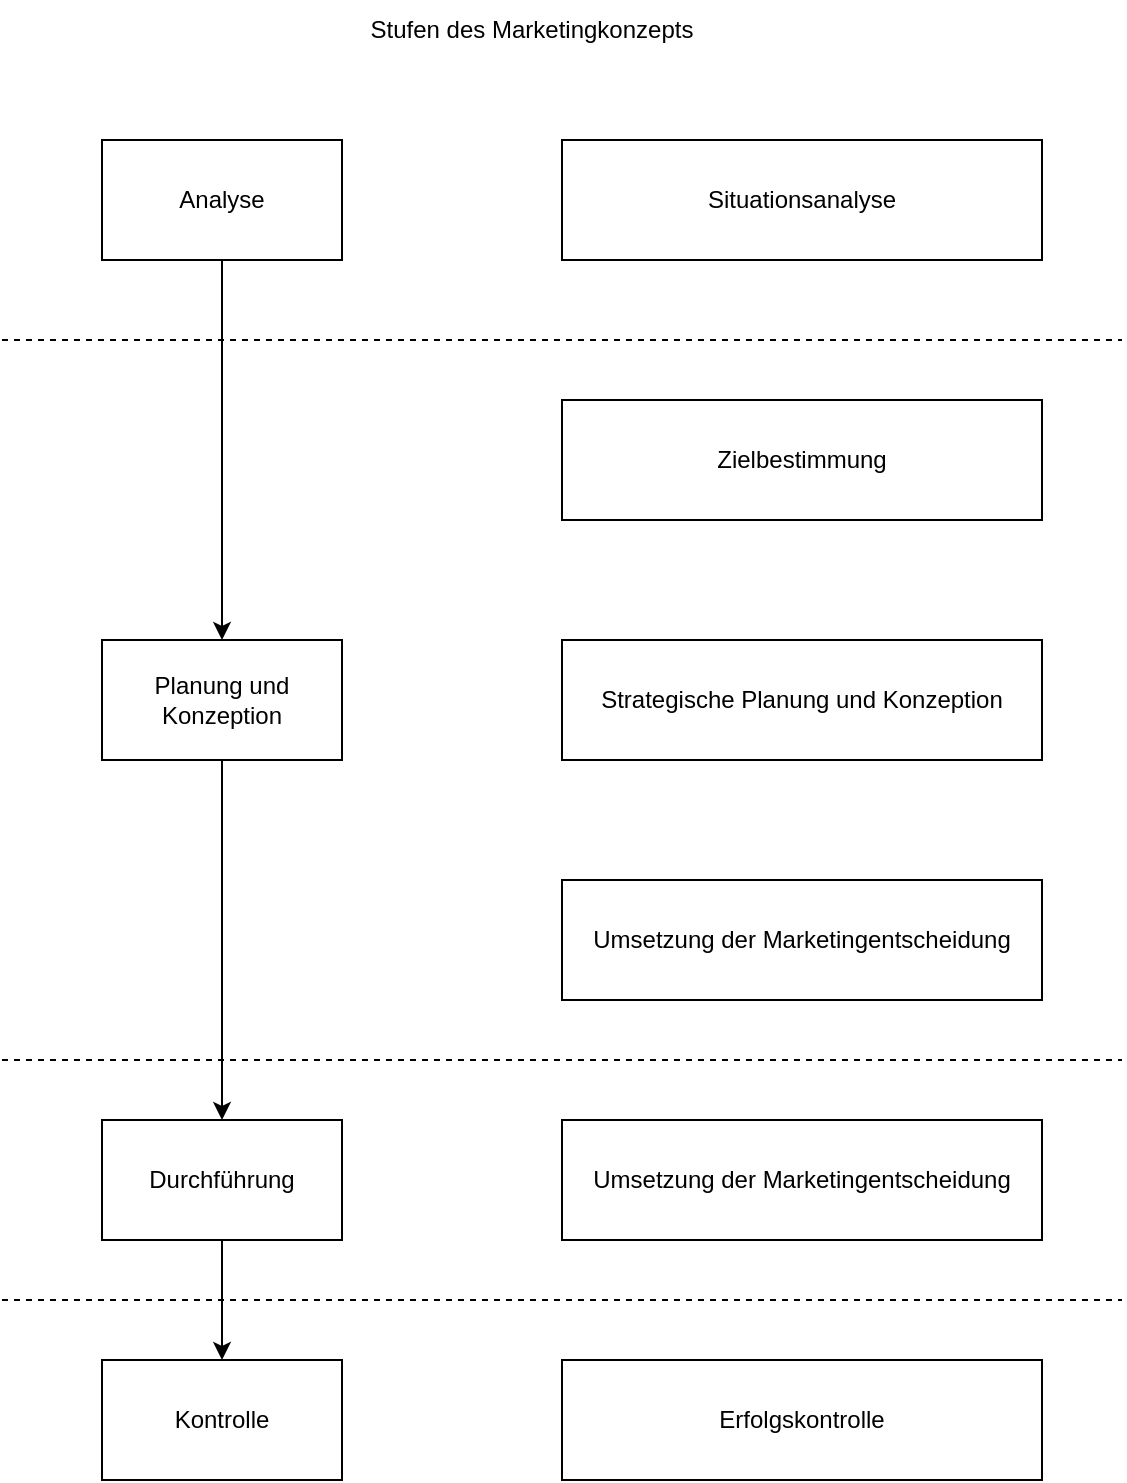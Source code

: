 <mxfile>
    <diagram id="QSDL158uiXbwdRWAU3n-" name="Seite-1">
        <mxGraphModel dx="485" dy="2162" grid="1" gridSize="10" guides="1" tooltips="1" connect="1" arrows="1" fold="1" page="1" pageScale="1" pageWidth="827" pageHeight="1169" math="0" shadow="0">
            <root>
                <mxCell id="0"/>
                <mxCell id="1" parent="0"/>
                <mxCell id="49" style="edgeStyle=none;html=1;entryX=0.5;entryY=0;entryDx=0;entryDy=0;" edge="1" parent="1" source="35" target="36">
                    <mxGeometry relative="1" as="geometry"/>
                </mxCell>
                <mxCell id="35" value="Analyse" style="rounded=0;whiteSpace=wrap;html=1;" vertex="1" parent="1">
                    <mxGeometry x="90" y="-60" width="120" height="60" as="geometry"/>
                </mxCell>
                <mxCell id="43" style="edgeStyle=none;html=1;entryX=0.5;entryY=0;entryDx=0;entryDy=0;" edge="1" parent="1" source="36" target="37">
                    <mxGeometry relative="1" as="geometry"/>
                </mxCell>
                <mxCell id="36" value="Planung und Konzeption" style="rounded=0;whiteSpace=wrap;html=1;" vertex="1" parent="1">
                    <mxGeometry x="90" y="190" width="120" height="60" as="geometry"/>
                </mxCell>
                <mxCell id="44" style="edgeStyle=none;html=1;entryX=0.5;entryY=0;entryDx=0;entryDy=0;" edge="1" parent="1" source="37" target="38">
                    <mxGeometry relative="1" as="geometry"/>
                </mxCell>
                <mxCell id="37" value="Durchführung" style="rounded=0;whiteSpace=wrap;html=1;" vertex="1" parent="1">
                    <mxGeometry x="90" y="430" width="120" height="60" as="geometry"/>
                </mxCell>
                <mxCell id="38" value="Kontrolle" style="rounded=0;whiteSpace=wrap;html=1;" vertex="1" parent="1">
                    <mxGeometry x="90" y="550" width="120" height="60" as="geometry"/>
                </mxCell>
                <mxCell id="39" value="" style="endArrow=none;dashed=1;html=1;" edge="1" parent="1">
                    <mxGeometry width="50" height="50" relative="1" as="geometry">
                        <mxPoint x="40" y="520" as="sourcePoint"/>
                        <mxPoint x="600" y="520" as="targetPoint"/>
                    </mxGeometry>
                </mxCell>
                <mxCell id="40" value="" style="endArrow=none;dashed=1;html=1;" edge="1" parent="1">
                    <mxGeometry width="50" height="50" relative="1" as="geometry">
                        <mxPoint x="40" y="400" as="sourcePoint"/>
                        <mxPoint x="600" y="400" as="targetPoint"/>
                    </mxGeometry>
                </mxCell>
                <mxCell id="41" value="Erfolgskontrolle" style="rounded=0;whiteSpace=wrap;html=1;" vertex="1" parent="1">
                    <mxGeometry x="320" y="550" width="240" height="60" as="geometry"/>
                </mxCell>
                <mxCell id="42" value="Umsetzung der Marketingentscheidung" style="rounded=0;whiteSpace=wrap;html=1;" vertex="1" parent="1">
                    <mxGeometry x="320" y="430" width="240" height="60" as="geometry"/>
                </mxCell>
                <mxCell id="45" value="Umsetzung der Marketingentscheidung" style="rounded=0;whiteSpace=wrap;html=1;" vertex="1" parent="1">
                    <mxGeometry x="320" y="310" width="240" height="60" as="geometry"/>
                </mxCell>
                <mxCell id="46" value="Strategische Planung und Konzeption" style="rounded=0;whiteSpace=wrap;html=1;" vertex="1" parent="1">
                    <mxGeometry x="320" y="190" width="240" height="60" as="geometry"/>
                </mxCell>
                <mxCell id="47" value="Zielbestimmung" style="rounded=0;whiteSpace=wrap;html=1;" vertex="1" parent="1">
                    <mxGeometry x="320" y="70" width="240" height="60" as="geometry"/>
                </mxCell>
                <mxCell id="48" value="" style="endArrow=none;dashed=1;html=1;" edge="1" parent="1">
                    <mxGeometry width="50" height="50" relative="1" as="geometry">
                        <mxPoint x="40" y="40" as="sourcePoint"/>
                        <mxPoint x="600" y="40" as="targetPoint"/>
                    </mxGeometry>
                </mxCell>
                <mxCell id="50" value="Situationsanalyse" style="rounded=0;whiteSpace=wrap;html=1;" vertex="1" parent="1">
                    <mxGeometry x="320" y="-60" width="240" height="60" as="geometry"/>
                </mxCell>
                <mxCell id="52" value="Stufen des Marketingkonzepts" style="text;html=1;strokeColor=none;fillColor=none;align=center;verticalAlign=middle;whiteSpace=wrap;rounded=0;" vertex="1" parent="1">
                    <mxGeometry x="160" y="-130" width="290" height="30" as="geometry"/>
                </mxCell>
            </root>
        </mxGraphModel>
    </diagram>
</mxfile>